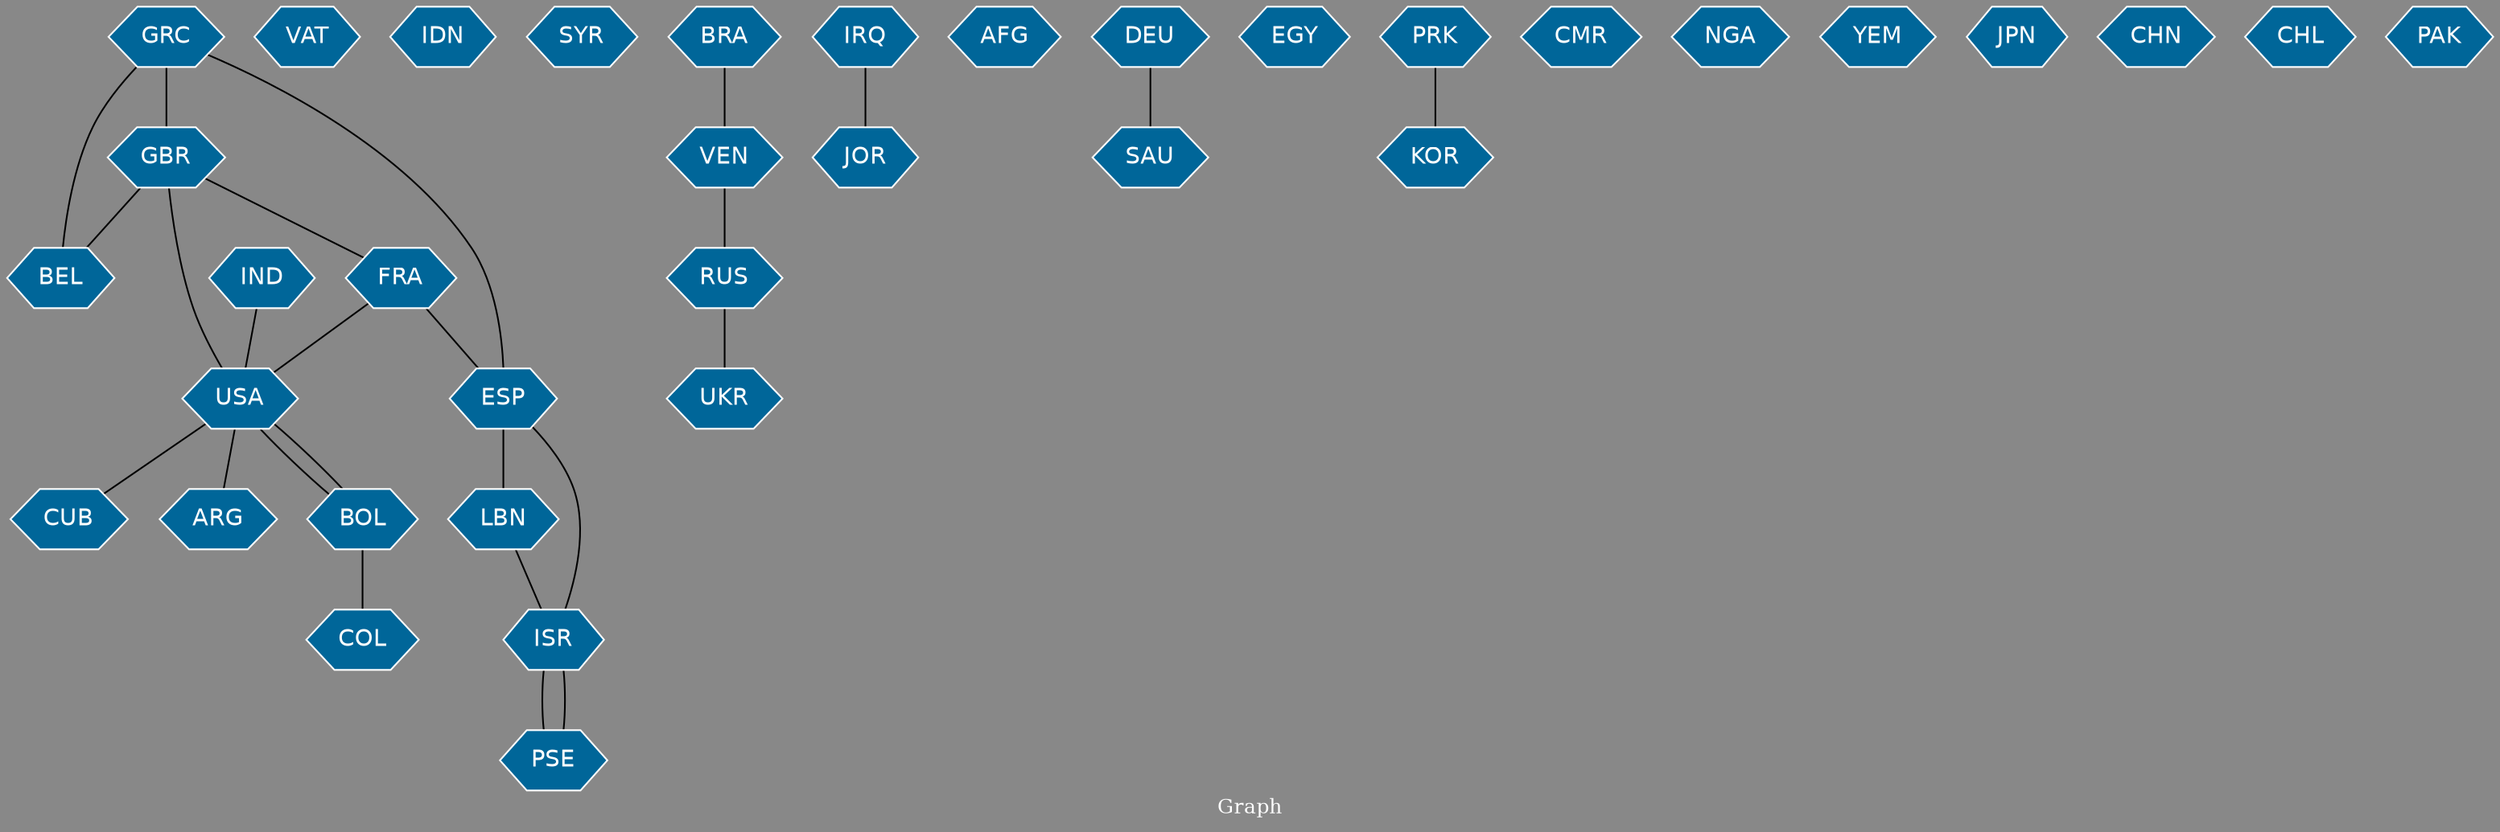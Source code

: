 // Countries together in item graph
graph {
	graph [bgcolor="#888888" fontcolor=white fontsize=12 label="Graph" outputorder=edgesfirst overlap=prism]
	node [color=white fillcolor="#006699" fontcolor=white fontname=Helvetica shape=hexagon style=filled]
	edge [arrowhead=open color=black fontcolor=white fontname=Courier fontsize=12]
		GRC [label=GRC]
		GBR [label=GBR]
		BEL [label=BEL]
		VAT [label=VAT]
		CUB [label=CUB]
		ESP [label=ESP]
		USA [label=USA]
		IDN [label=IDN]
		ISR [label=ISR]
		SYR [label=SYR]
		BRA [label=BRA]
		FRA [label=FRA]
		IRQ [label=IRQ]
		AFG [label=AFG]
		PSE [label=PSE]
		DEU [label=DEU]
		SAU [label=SAU]
		VEN [label=VEN]
		EGY [label=EGY]
		RUS [label=RUS]
		UKR [label=UKR]
		PRK [label=PRK]
		KOR [label=KOR]
		CMR [label=CMR]
		ARG [label=ARG]
		NGA [label=NGA]
		JOR [label=JOR]
		BOL [label=BOL]
		LBN [label=LBN]
		YEM [label=YEM]
		COL [label=COL]
		IND [label=IND]
		JPN [label=JPN]
		CHN [label=CHN]
		CHL [label=CHL]
		PAK [label=PAK]
			ESP -- GRC [weight=1]
			ISR -- PSE [weight=2]
			BOL -- COL [weight=1]
			FRA -- USA [weight=1]
			ESP -- ISR [weight=1]
			LBN -- ISR [weight=1]
			GBR -- FRA [weight=1]
			DEU -- SAU [weight=1]
			GBR -- BEL [weight=1]
			USA -- GBR [weight=1]
			IRQ -- JOR [weight=1]
			USA -- CUB [weight=2]
			VEN -- RUS [weight=1]
			RUS -- UKR [weight=2]
			PSE -- ISR [weight=3]
			GRC -- BEL [weight=1]
			ESP -- LBN [weight=1]
			BRA -- VEN [weight=1]
			FRA -- ESP [weight=1]
			PRK -- KOR [weight=1]
			GRC -- GBR [weight=1]
			USA -- BOL [weight=1]
			USA -- ARG [weight=1]
			BOL -- USA [weight=1]
			IND -- USA [weight=1]
}